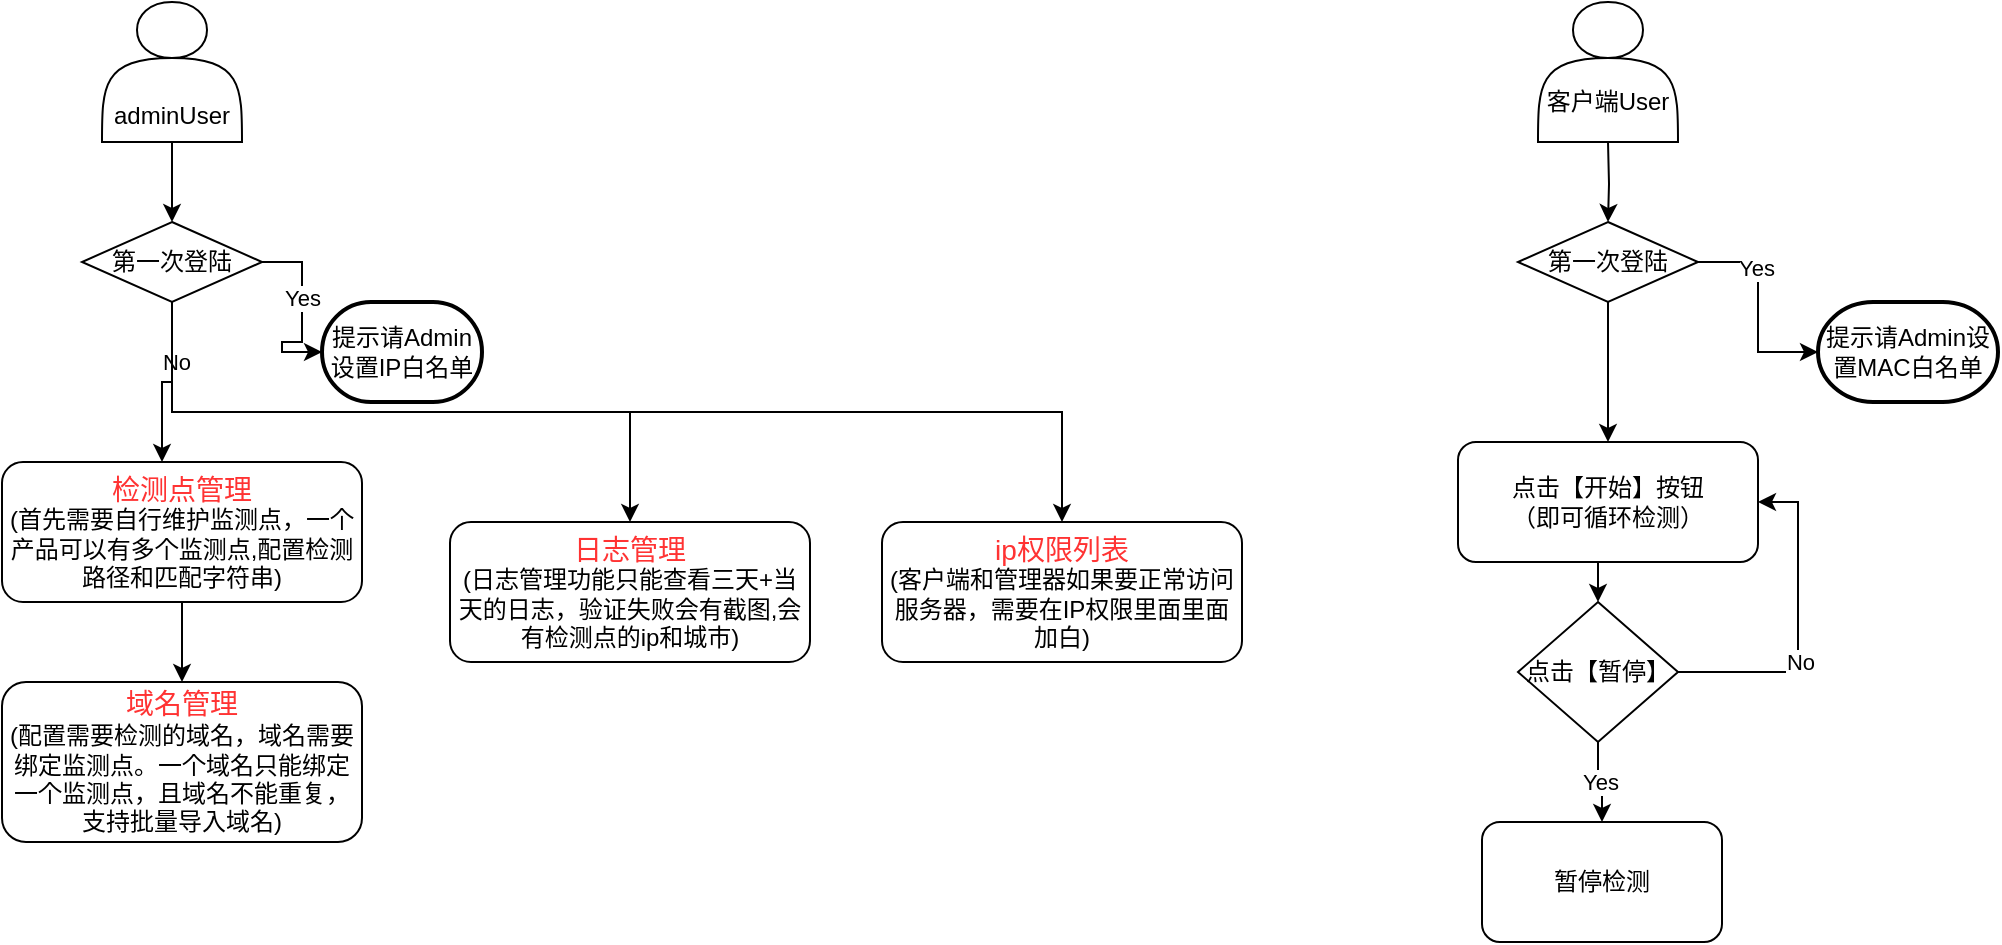 <mxfile version="14.9.6" type="device"><diagram id="j78h8UJkN8U8v2kOJ6BW" name="第 1 页"><mxGraphModel dx="1205" dy="696" grid="1" gridSize="10" guides="1" tooltips="1" connect="1" arrows="1" fold="1" page="1" pageScale="1" pageWidth="1169" pageHeight="1654" math="0" shadow="0"><root><mxCell id="0"/><mxCell id="1" parent="0"/><mxCell id="SmqhILsNXPzez_udEnu--6" style="edgeStyle=orthogonalEdgeStyle;rounded=0;orthogonalLoop=1;jettySize=auto;html=1;exitX=0.5;exitY=1;exitDx=0;exitDy=0;entryX=0.5;entryY=0;entryDx=0;entryDy=0;" edge="1" parent="1" source="SmqhILsNXPzez_udEnu--1" target="SmqhILsNXPzez_udEnu--2"><mxGeometry relative="1" as="geometry"/></mxCell><mxCell id="SmqhILsNXPzez_udEnu--1" value="&lt;br&gt;&lt;br&gt;&lt;br&gt;adminUser" style="shape=actor;whiteSpace=wrap;html=1;" vertex="1" parent="1"><mxGeometry x="60" width="70" height="70" as="geometry"/></mxCell><mxCell id="SmqhILsNXPzez_udEnu--8" style="edgeStyle=orthogonalEdgeStyle;rounded=0;orthogonalLoop=1;jettySize=auto;html=1;exitX=1;exitY=0.5;exitDx=0;exitDy=0;entryX=0;entryY=0.5;entryDx=0;entryDy=0;entryPerimeter=0;" edge="1" parent="1" source="SmqhILsNXPzez_udEnu--2" target="SmqhILsNXPzez_udEnu--7"><mxGeometry relative="1" as="geometry"/></mxCell><mxCell id="SmqhILsNXPzez_udEnu--9" value="Yes" style="edgeLabel;html=1;align=center;verticalAlign=middle;resizable=0;points=[];" vertex="1" connectable="0" parent="SmqhILsNXPzez_udEnu--8"><mxGeometry x="-0.211" relative="1" as="geometry"><mxPoint as="offset"/></mxGeometry></mxCell><mxCell id="SmqhILsNXPzez_udEnu--13" style="edgeStyle=orthogonalEdgeStyle;rounded=0;orthogonalLoop=1;jettySize=auto;html=1;exitX=0.5;exitY=1;exitDx=0;exitDy=0;" edge="1" parent="1" source="SmqhILsNXPzez_udEnu--2" target="SmqhILsNXPzez_udEnu--12"><mxGeometry relative="1" as="geometry"><Array as="points"><mxPoint x="95" y="190"/><mxPoint x="90" y="190"/></Array></mxGeometry></mxCell><mxCell id="SmqhILsNXPzez_udEnu--16" value="No" style="edgeLabel;html=1;align=center;verticalAlign=middle;resizable=0;points=[];" vertex="1" connectable="0" parent="SmqhILsNXPzez_udEnu--13"><mxGeometry x="-0.303" y="2" relative="1" as="geometry"><mxPoint as="offset"/></mxGeometry></mxCell><mxCell id="SmqhILsNXPzez_udEnu--32" style="edgeStyle=orthogonalEdgeStyle;rounded=0;orthogonalLoop=1;jettySize=auto;html=1;exitX=0.5;exitY=1;exitDx=0;exitDy=0;entryX=0.5;entryY=0;entryDx=0;entryDy=0;" edge="1" parent="1" source="SmqhILsNXPzez_udEnu--2" target="SmqhILsNXPzez_udEnu--31"><mxGeometry relative="1" as="geometry"/></mxCell><mxCell id="SmqhILsNXPzez_udEnu--34" style="edgeStyle=orthogonalEdgeStyle;rounded=0;orthogonalLoop=1;jettySize=auto;html=1;exitX=0.5;exitY=1;exitDx=0;exitDy=0;" edge="1" parent="1" source="SmqhILsNXPzez_udEnu--2" target="SmqhILsNXPzez_udEnu--33"><mxGeometry relative="1" as="geometry"/></mxCell><mxCell id="SmqhILsNXPzez_udEnu--2" value="第一次登陆" style="rhombus;whiteSpace=wrap;html=1;" vertex="1" parent="1"><mxGeometry x="50" y="110" width="90" height="40" as="geometry"/></mxCell><mxCell id="SmqhILsNXPzez_udEnu--7" value="提示请Admin设置IP白名单" style="strokeWidth=2;html=1;shape=mxgraph.flowchart.terminator;whiteSpace=wrap;" vertex="1" parent="1"><mxGeometry x="170" y="150" width="80" height="50" as="geometry"/></mxCell><mxCell id="SmqhILsNXPzez_udEnu--15" style="edgeStyle=orthogonalEdgeStyle;rounded=0;orthogonalLoop=1;jettySize=auto;html=1;exitX=0.5;exitY=1;exitDx=0;exitDy=0;entryX=0.5;entryY=0;entryDx=0;entryDy=0;" edge="1" parent="1" source="SmqhILsNXPzez_udEnu--12" target="SmqhILsNXPzez_udEnu--14"><mxGeometry relative="1" as="geometry"/></mxCell><mxCell id="SmqhILsNXPzez_udEnu--12" value="&lt;font&gt;&lt;font style=&quot;font-size: 14px&quot; color=&quot;#ff3333&quot;&gt;检测点管理&lt;/font&gt;&lt;br&gt;(首先需要自行维护监测点，一个产品可以有多个监测点,配置检测路径和匹配字符串)&lt;/font&gt;" style="rounded=1;whiteSpace=wrap;html=1;" vertex="1" parent="1"><mxGeometry x="10" y="230" width="180" height="70" as="geometry"/></mxCell><mxCell id="SmqhILsNXPzez_udEnu--14" value="&lt;font&gt;&lt;span style=&quot;font-size: 14px&quot;&gt;&lt;font color=&quot;#ff3333&quot;&gt;域名管理&lt;/font&gt;&lt;/span&gt;&lt;br&gt;(配置需要检测的域名，域名需要绑定监测点。一个域名只能绑定一个监测点，且域名不能重复，支持批量导入域名)&lt;/font&gt;" style="rounded=1;whiteSpace=wrap;html=1;" vertex="1" parent="1"><mxGeometry x="10" y="340" width="180" height="80" as="geometry"/></mxCell><mxCell id="SmqhILsNXPzez_udEnu--20" style="edgeStyle=orthogonalEdgeStyle;rounded=0;orthogonalLoop=1;jettySize=auto;html=1;exitX=0.5;exitY=1;exitDx=0;exitDy=0;entryX=0.5;entryY=0;entryDx=0;entryDy=0;" edge="1" parent="1" target="SmqhILsNXPzez_udEnu--18"><mxGeometry relative="1" as="geometry"><mxPoint x="813" y="70" as="sourcePoint"/></mxGeometry></mxCell><mxCell id="SmqhILsNXPzez_udEnu--17" value="&lt;br&gt;&lt;br&gt;客户端User" style="shape=actor;whiteSpace=wrap;html=1;" vertex="1" parent="1"><mxGeometry x="778" width="70" height="70" as="geometry"/></mxCell><mxCell id="SmqhILsNXPzez_udEnu--21" style="edgeStyle=orthogonalEdgeStyle;rounded=0;orthogonalLoop=1;jettySize=auto;html=1;exitX=1;exitY=0.5;exitDx=0;exitDy=0;entryX=0;entryY=0.5;entryDx=0;entryDy=0;entryPerimeter=0;" edge="1" parent="1" source="SmqhILsNXPzez_udEnu--18" target="SmqhILsNXPzez_udEnu--19"><mxGeometry relative="1" as="geometry"/></mxCell><mxCell id="SmqhILsNXPzez_udEnu--22" value="Yes" style="edgeLabel;html=1;align=center;verticalAlign=middle;resizable=0;points=[];" vertex="1" connectable="0" parent="SmqhILsNXPzez_udEnu--21"><mxGeometry x="-0.379" y="-1" relative="1" as="geometry"><mxPoint as="offset"/></mxGeometry></mxCell><mxCell id="SmqhILsNXPzez_udEnu--24" style="edgeStyle=orthogonalEdgeStyle;rounded=0;orthogonalLoop=1;jettySize=auto;html=1;exitX=0.5;exitY=1;exitDx=0;exitDy=0;" edge="1" parent="1" source="SmqhILsNXPzez_udEnu--18" target="SmqhILsNXPzez_udEnu--23"><mxGeometry relative="1" as="geometry"/></mxCell><mxCell id="SmqhILsNXPzez_udEnu--18" value="第一次登陆" style="rhombus;whiteSpace=wrap;html=1;" vertex="1" parent="1"><mxGeometry x="768" y="110" width="90" height="40" as="geometry"/></mxCell><mxCell id="SmqhILsNXPzez_udEnu--19" value="提示请Admin设置MAC白名单" style="strokeWidth=2;html=1;shape=mxgraph.flowchart.terminator;whiteSpace=wrap;" vertex="1" parent="1"><mxGeometry x="918" y="150" width="90" height="50" as="geometry"/></mxCell><mxCell id="SmqhILsNXPzez_udEnu--29" style="edgeStyle=orthogonalEdgeStyle;rounded=0;orthogonalLoop=1;jettySize=auto;html=1;exitX=0.5;exitY=1;exitDx=0;exitDy=0;entryX=0.5;entryY=0;entryDx=0;entryDy=0;" edge="1" parent="1" source="SmqhILsNXPzez_udEnu--23" target="SmqhILsNXPzez_udEnu--26"><mxGeometry relative="1" as="geometry"/></mxCell><mxCell id="SmqhILsNXPzez_udEnu--23" value="点击【开始】按钮&lt;br&gt;（即可循环检测）" style="rounded=1;whiteSpace=wrap;html=1;" vertex="1" parent="1"><mxGeometry x="738" y="220" width="150" height="60" as="geometry"/></mxCell><mxCell id="SmqhILsNXPzez_udEnu--28" value="Yes" style="edgeStyle=orthogonalEdgeStyle;rounded=0;orthogonalLoop=1;jettySize=auto;html=1;exitX=0.5;exitY=1;exitDx=0;exitDy=0;entryX=0.5;entryY=0;entryDx=0;entryDy=0;" edge="1" parent="1" source="SmqhILsNXPzez_udEnu--26" target="SmqhILsNXPzez_udEnu--27"><mxGeometry relative="1" as="geometry"/></mxCell><mxCell id="SmqhILsNXPzez_udEnu--30" style="edgeStyle=orthogonalEdgeStyle;rounded=0;orthogonalLoop=1;jettySize=auto;html=1;exitX=1;exitY=0.5;exitDx=0;exitDy=0;entryX=1;entryY=0.5;entryDx=0;entryDy=0;" edge="1" parent="1" source="SmqhILsNXPzez_udEnu--26" target="SmqhILsNXPzez_udEnu--23"><mxGeometry relative="1" as="geometry"/></mxCell><mxCell id="SmqhILsNXPzez_udEnu--36" value="No" style="edgeLabel;html=1;align=center;verticalAlign=middle;resizable=0;points=[];" vertex="1" connectable="0" parent="SmqhILsNXPzez_udEnu--30"><mxGeometry x="-0.224" y="-1" relative="1" as="geometry"><mxPoint y="-1" as="offset"/></mxGeometry></mxCell><mxCell id="SmqhILsNXPzez_udEnu--26" value="点击【暂停】" style="rhombus;whiteSpace=wrap;html=1;" vertex="1" parent="1"><mxGeometry x="768" y="300" width="80" height="70" as="geometry"/></mxCell><mxCell id="SmqhILsNXPzez_udEnu--27" value="暂停检测" style="rounded=1;whiteSpace=wrap;html=1;" vertex="1" parent="1"><mxGeometry x="750" y="410" width="120" height="60" as="geometry"/></mxCell><mxCell id="SmqhILsNXPzez_udEnu--31" value="&lt;font&gt;&lt;font style=&quot;font-size: 14px&quot; color=&quot;#ff3333&quot;&gt;日志管理&lt;/font&gt;&lt;br&gt;(&lt;font style=&quot;font-size: 12px&quot;&gt;&lt;span&gt;日志管理功能只能查看三天&lt;span lang=&quot;EN-US&quot;&gt;+&lt;/span&gt;当天的日志，&lt;/span&gt;&lt;span&gt;验证失败会有截图,会有检测点的ip和城市&lt;/span&gt;&lt;/font&gt;)&lt;/font&gt;" style="rounded=1;whiteSpace=wrap;html=1;" vertex="1" parent="1"><mxGeometry x="234" y="260" width="180" height="70" as="geometry"/></mxCell><mxCell id="SmqhILsNXPzez_udEnu--33" value="&lt;font&gt;&lt;font color=&quot;#ff3333&quot;&gt;&lt;span style=&quot;font-size: 14px&quot;&gt;ip权限列表&lt;/span&gt;&lt;/font&gt;&lt;br&gt;(&lt;span&gt;客户端和管理器如果要正常访问服务器，需要在&lt;/span&gt;&lt;span lang=&quot;EN-US&quot;&gt;IP&lt;/span&gt;&lt;span&gt;权限里面里面加白&lt;/span&gt;&lt;span&gt;)&lt;/span&gt;&lt;br&gt;&lt;/font&gt;" style="rounded=1;whiteSpace=wrap;html=1;" vertex="1" parent="1"><mxGeometry x="450" y="260" width="180" height="70" as="geometry"/></mxCell></root></mxGraphModel></diagram></mxfile>